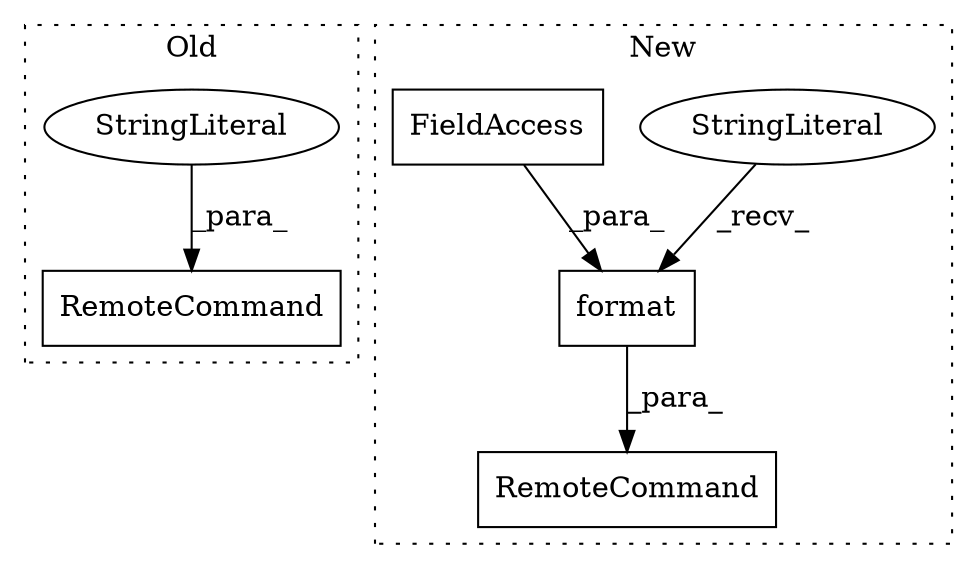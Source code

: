 digraph G {
subgraph cluster0 {
1 [label="RemoteCommand" a="32" s="336,490" l="14,1" shape="box"];
5 [label="StringLiteral" a="45" s="350" l="140" shape="ellipse"];
label = "Old";
style="dotted";
}
subgraph cluster1 {
2 [label="format" a="32" s="592,617" l="7,1" shape="box"];
3 [label="StringLiteral" a="45" s="451" l="140" shape="ellipse"];
4 [label="RemoteCommand" a="32" s="437,618" l="14,1" shape="box"];
6 [label="FieldAccess" a="22" s="599" l="18" shape="box"];
label = "New";
style="dotted";
}
2 -> 4 [label="_para_"];
3 -> 2 [label="_recv_"];
5 -> 1 [label="_para_"];
6 -> 2 [label="_para_"];
}